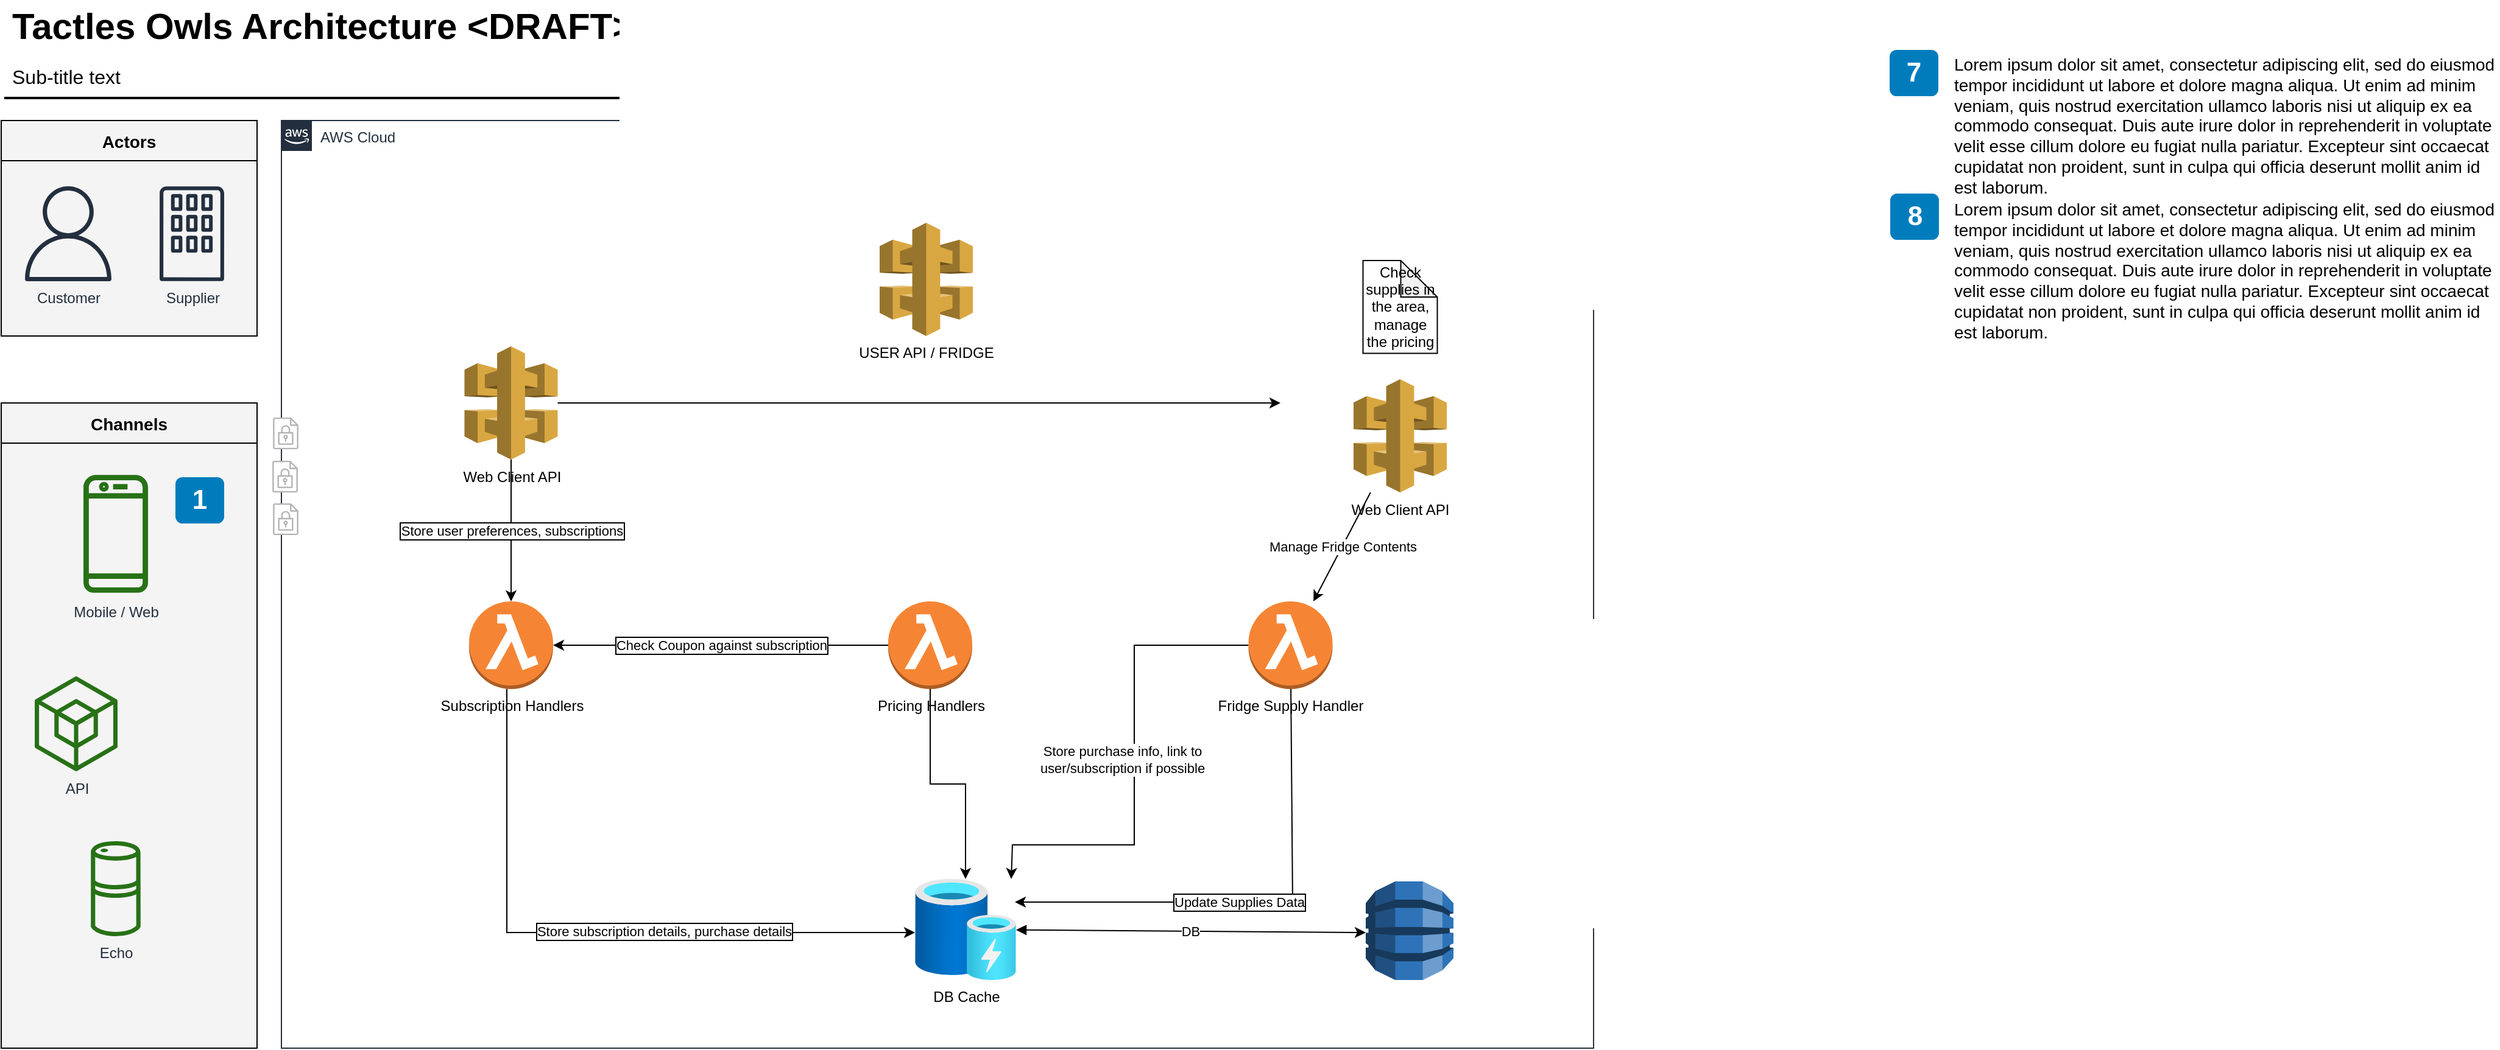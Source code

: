 <mxfile version="13.8.8" type="github">
  <diagram id="Ht1M8jgEwFfnCIfOTk4-" name="Baseline">
    <mxGraphModel dx="1359" dy="834" grid="1" gridSize="10" guides="1" tooltips="1" connect="1" arrows="1" fold="1" page="1" pageScale="1" pageWidth="827" pageHeight="1169" math="0" shadow="0">
      <root>
        <mxCell id="0" />
        <mxCell id="1" parent="0" />
        <mxCell id="jZVaUwOg5UY3L9NAnvdq-71" value="AWS Cloud" style="points=[[0,0],[0.25,0],[0.5,0],[0.75,0],[1,0],[1,0.25],[1,0.5],[1,0.75],[1,1],[0.75,1],[0.5,1],[0.25,1],[0,1],[0,0.75],[0,0.5],[0,0.25]];outlineConnect=0;gradientColor=none;html=1;whiteSpace=wrap;fontSize=12;fontStyle=0;shape=mxgraph.aws4.group;grIcon=mxgraph.aws4.group_aws_cloud_alt;strokeColor=#232F3E;fillColor=none;verticalAlign=top;align=left;spacingLeft=30;fontColor=#232F3E;dashed=0;labelBackgroundColor=none;movable=0;resizable=0;rotatable=0;deletable=0;editable=0;connectable=0;" parent="1" vertex="1">
          <mxGeometry x="260" y="125" width="1077" height="762" as="geometry" />
        </mxCell>
        <mxCell id="-QjtrjUzRDEMRZ5MF8oH-42" value="7" style="rounded=1;whiteSpace=wrap;html=1;fillColor=#007CBD;strokeColor=none;fontColor=#FFFFFF;fontStyle=1;fontSize=22;labelBackgroundColor=none;" parent="1" vertex="1">
          <mxGeometry x="1580" y="67" width="40" height="38" as="geometry" />
        </mxCell>
        <mxCell id="-QjtrjUzRDEMRZ5MF8oH-43" value="8" style="rounded=1;whiteSpace=wrap;html=1;fillColor=#007CBD;strokeColor=none;fontColor=#FFFFFF;fontStyle=1;fontSize=22;labelBackgroundColor=none;" parent="1" vertex="1">
          <mxGeometry x="1580.5" y="185" width="40" height="38" as="geometry" />
        </mxCell>
        <mxCell id="-QjtrjUzRDEMRZ5MF8oH-47" value="Tactles Owls Architecture &amp;lt;DRAFT&amp;gt;" style="text;html=1;resizable=0;points=[];autosize=1;align=left;verticalAlign=top;spacingTop=-4;fontSize=30;fontStyle=1;labelBackgroundColor=none;" parent="1" vertex="1">
          <mxGeometry x="36.5" y="26.5" width="530" height="40" as="geometry" />
        </mxCell>
        <mxCell id="-QjtrjUzRDEMRZ5MF8oH-48" value="Sub-title text&lt;br style=&quot;font-size: 16px&quot;&gt;" style="text;html=1;resizable=0;points=[];autosize=1;align=left;verticalAlign=top;spacingTop=-4;fontSize=16;labelBackgroundColor=none;" parent="1" vertex="1">
          <mxGeometry x="36.5" y="76.5" width="100" height="20" as="geometry" />
        </mxCell>
        <mxCell id="SCVMTBWpLvtzJIhz15lM-1" value="" style="line;strokeWidth=2;html=1;fontSize=14;labelBackgroundColor=none;" parent="1" vertex="1">
          <mxGeometry x="32.5" y="101.5" width="1060" height="10" as="geometry" />
        </mxCell>
        <mxCell id="SCVMTBWpLvtzJIhz15lM-13" value="&lt;span&gt;Lorem ipsum dolor sit amet, consectetur adipiscing elit, sed do eiusmod tempor incididunt ut labore et dolore magna aliqua. Ut enim ad minim veniam, quis nostrud exercitation ullamco laboris nisi ut aliquip ex ea commodo consequat. Duis aute irure dolor in reprehenderit in voluptate velit esse cillum dolore eu fugiat nulla pariatur. Excepteur sint occaecat cupidatat non proident, sunt in culpa qui officia deserunt mollit anim id est laborum.&lt;/span&gt;&lt;br&gt;" style="text;html=1;align=left;verticalAlign=top;spacingTop=-4;fontSize=14;labelBackgroundColor=none;whiteSpace=wrap;" parent="1" vertex="1">
          <mxGeometry x="1631" y="67.5" width="449" height="113" as="geometry" />
        </mxCell>
        <mxCell id="SCVMTBWpLvtzJIhz15lM-14" value="&lt;span&gt;Lorem ipsum dolor sit amet, consectetur adipiscing elit, sed do eiusmod tempor incididunt ut labore et dolore magna aliqua. Ut enim ad minim veniam, quis nostrud exercitation ullamco laboris nisi ut aliquip ex ea commodo consequat. Duis aute irure dolor in reprehenderit in voluptate velit esse cillum dolore eu fugiat nulla pariatur. Excepteur sint occaecat cupidatat non proident, sunt in culpa qui officia deserunt mollit anim id est laborum.&lt;/span&gt;&lt;br&gt;" style="text;html=1;align=left;verticalAlign=top;spacingTop=-4;fontSize=14;labelBackgroundColor=none;whiteSpace=wrap;" parent="1" vertex="1">
          <mxGeometry x="1631" y="186.5" width="449" height="124" as="geometry" />
        </mxCell>
        <mxCell id="jZVaUwOg5UY3L9NAnvdq-59" value="Actors" style="swimlane;fontSize=14;align=center;swimlaneFillColor=#f4f4f4;fillColor=#f4f4f4;collapsible=0;startSize=33;" parent="1" vertex="1">
          <mxGeometry x="30" y="125" width="210" height="177" as="geometry" />
        </mxCell>
        <mxCell id="jZVaUwOg5UY3L9NAnvdq-60" value="Customer" style="outlineConnect=0;fontColor=#232F3E;gradientColor=none;fillColor=#232F3E;strokeColor=none;dashed=0;verticalLabelPosition=bottom;verticalAlign=top;align=center;html=1;fontSize=12;fontStyle=0;aspect=fixed;pointerEvents=1;shape=mxgraph.aws4.user;labelBackgroundColor=none;" parent="jZVaUwOg5UY3L9NAnvdq-59" vertex="1">
          <mxGeometry x="16" y="54" width="78" height="78" as="geometry" />
        </mxCell>
        <mxCell id="jZVaUwOg5UY3L9NAnvdq-61" value="Supplier" style="outlineConnect=0;fontColor=#232F3E;gradientColor=none;fillColor=#232F3E;strokeColor=none;dashed=0;verticalLabelPosition=bottom;verticalAlign=top;align=center;html=1;fontSize=12;fontStyle=0;aspect=fixed;pointerEvents=1;shape=mxgraph.aws4.corporate_data_center;labelBackgroundColor=none;" parent="jZVaUwOg5UY3L9NAnvdq-59" vertex="1">
          <mxGeometry x="130" y="54" width="53" height="78" as="geometry" />
        </mxCell>
        <mxCell id="jZVaUwOg5UY3L9NAnvdq-62" value="Channels" style="swimlane;fontSize=14;align=center;swimlaneFillColor=#f4f4f4;fillColor=#f4f4f4;collapsible=0;startSize=33;" parent="1" vertex="1">
          <mxGeometry x="30" y="357" width="210" height="530" as="geometry" />
        </mxCell>
        <mxCell id="jZVaUwOg5UY3L9NAnvdq-65" value="Mobile / Web" style="outlineConnect=0;fontColor=#232F3E;gradientColor=none;strokeColor=none;fillColor=#277116;dashed=0;verticalLabelPosition=bottom;verticalAlign=top;align=center;html=1;fontSize=12;fontStyle=0;shape=mxgraph.aws4.mobile_client;labelBackgroundColor=none;" parent="jZVaUwOg5UY3L9NAnvdq-62" vertex="1">
          <mxGeometry x="67.5" y="57.5" width="53" height="100" as="geometry" />
        </mxCell>
        <mxCell id="jZVaUwOg5UY3L9NAnvdq-70" value="Echo" style="outlineConnect=0;fontColor=#232F3E;gradientColor=none;fillColor=#277116;strokeColor=none;dashed=0;verticalLabelPosition=bottom;verticalAlign=top;align=center;html=1;fontSize=12;fontStyle=0;aspect=fixed;pointerEvents=1;shape=mxgraph.aws4.echo;labelBackgroundColor=none;" parent="jZVaUwOg5UY3L9NAnvdq-62" vertex="1">
          <mxGeometry x="73.5" y="360" width="41" height="78" as="geometry" />
        </mxCell>
        <mxCell id="jZVaUwOg5UY3L9NAnvdq-95" value="API" style="outlineConnect=0;fontColor=#232F3E;gradientColor=none;fillColor=#277116;strokeColor=none;dashed=0;verticalLabelPosition=bottom;verticalAlign=top;align=center;html=1;fontSize=12;fontStyle=0;aspect=fixed;pointerEvents=1;shape=mxgraph.aws4.external_sdk;labelBackgroundColor=none;" parent="jZVaUwOg5UY3L9NAnvdq-62" vertex="1">
          <mxGeometry x="27.5" y="224.5" width="68" height="78" as="geometry" />
        </mxCell>
        <mxCell id="jZVaUwOg5UY3L9NAnvdq-101" value="1" style="rounded=1;whiteSpace=wrap;html=1;fillColor=#007CBD;strokeColor=none;fontColor=#FFFFFF;fontStyle=1;fontSize=22;labelBackgroundColor=none;" parent="jZVaUwOg5UY3L9NAnvdq-62" vertex="1">
          <mxGeometry x="143" y="61" width="40" height="38" as="geometry" />
        </mxCell>
        <mxCell id="jZVaUwOg5UY3L9NAnvdq-170" value="" style="group" parent="1" vertex="1" connectable="0">
          <mxGeometry x="253.0" y="439.5" width="21" height="26" as="geometry" />
        </mxCell>
        <mxCell id="jZVaUwOg5UY3L9NAnvdq-171" value="" style="rounded=0;whiteSpace=wrap;html=1;labelBackgroundColor=#ffffff;fontSize=14;align=center;strokeColor=none;" parent="jZVaUwOg5UY3L9NAnvdq-170" vertex="1">
          <mxGeometry width="21" height="26" as="geometry" />
        </mxCell>
        <mxCell id="jZVaUwOg5UY3L9NAnvdq-172" value="" style="outlineConnect=0;fontColor=#232F3E;gradientColor=none;fillColor=#B3B3B3;strokeColor=none;dashed=0;verticalLabelPosition=bottom;verticalAlign=top;align=center;html=1;fontSize=12;fontStyle=0;aspect=fixed;pointerEvents=1;shape=mxgraph.aws4.encrypted_data;labelBackgroundColor=#ffffff;" parent="jZVaUwOg5UY3L9NAnvdq-170" vertex="1">
          <mxGeometry width="21" height="26" as="geometry" />
        </mxCell>
        <mxCell id="jZVaUwOg5UY3L9NAnvdq-173" value="" style="group" parent="1" vertex="1" connectable="0">
          <mxGeometry x="252.5" y="404.5" width="21" height="26" as="geometry" />
        </mxCell>
        <mxCell id="jZVaUwOg5UY3L9NAnvdq-174" value="" style="rounded=0;whiteSpace=wrap;html=1;labelBackgroundColor=#ffffff;fontSize=14;align=center;strokeColor=none;" parent="jZVaUwOg5UY3L9NAnvdq-173" vertex="1">
          <mxGeometry width="21" height="26" as="geometry" />
        </mxCell>
        <mxCell id="jZVaUwOg5UY3L9NAnvdq-175" value="" style="outlineConnect=0;fontColor=#232F3E;gradientColor=none;fillColor=#B3B3B3;strokeColor=none;dashed=0;verticalLabelPosition=bottom;verticalAlign=top;align=center;html=1;fontSize=12;fontStyle=0;aspect=fixed;pointerEvents=1;shape=mxgraph.aws4.encrypted_data;labelBackgroundColor=#ffffff;" parent="jZVaUwOg5UY3L9NAnvdq-173" vertex="1">
          <mxGeometry width="21" height="26" as="geometry" />
        </mxCell>
        <mxCell id="jZVaUwOg5UY3L9NAnvdq-176" value="" style="group" parent="1" vertex="1" connectable="0">
          <mxGeometry x="253.0" y="369" width="21" height="26" as="geometry" />
        </mxCell>
        <mxCell id="jZVaUwOg5UY3L9NAnvdq-177" value="" style="rounded=0;whiteSpace=wrap;html=1;labelBackgroundColor=#ffffff;fontSize=14;align=center;strokeColor=none;" parent="jZVaUwOg5UY3L9NAnvdq-176" vertex="1">
          <mxGeometry width="21" height="26" as="geometry" />
        </mxCell>
        <mxCell id="jZVaUwOg5UY3L9NAnvdq-178" value="" style="outlineConnect=0;fontColor=#232F3E;gradientColor=none;fillColor=#B3B3B3;strokeColor=none;dashed=0;verticalLabelPosition=bottom;verticalAlign=top;align=center;html=1;fontSize=12;fontStyle=0;aspect=fixed;pointerEvents=1;shape=mxgraph.aws4.encrypted_data;labelBackgroundColor=#ffffff;" parent="jZVaUwOg5UY3L9NAnvdq-176" vertex="1">
          <mxGeometry width="21" height="26" as="geometry" />
        </mxCell>
        <mxCell id="jZVaUwOg5UY3L9NAnvdq-179" value="" style="group" parent="1" vertex="1" connectable="0">
          <mxGeometry x="1350" y="384.5" width="21" height="26" as="geometry" />
        </mxCell>
        <mxCell id="jZVaUwOg5UY3L9NAnvdq-180" value="" style="rounded=0;whiteSpace=wrap;html=1;labelBackgroundColor=#ffffff;fontSize=14;align=center;strokeColor=none;" parent="jZVaUwOg5UY3L9NAnvdq-179" vertex="1">
          <mxGeometry width="21" height="26" as="geometry" />
        </mxCell>
        <mxCell id="gl3oY4MYR-EuyxaPfRnC-24" value="Store user preferences, subscriptions" style="edgeStyle=none;rounded=0;orthogonalLoop=1;jettySize=auto;html=1;startArrow=none;startFill=0;labelBorderColor=#000000;" edge="1" parent="1" source="gl3oY4MYR-EuyxaPfRnC-5" target="gl3oY4MYR-EuyxaPfRnC-7">
          <mxGeometry relative="1" as="geometry" />
        </mxCell>
        <mxCell id="gl3oY4MYR-EuyxaPfRnC-27" style="rounded=0;orthogonalLoop=1;jettySize=auto;html=1;startArrow=none;startFill=0;" edge="1" parent="1" source="gl3oY4MYR-EuyxaPfRnC-5">
          <mxGeometry relative="1" as="geometry">
            <mxPoint x="1080" y="357" as="targetPoint" />
          </mxGeometry>
        </mxCell>
        <mxCell id="gl3oY4MYR-EuyxaPfRnC-5" value="Web Client API" style="outlineConnect=0;dashed=0;verticalLabelPosition=bottom;verticalAlign=top;align=center;html=1;shape=mxgraph.aws3.api_gateway;fillColor=#D9A741;gradientColor=none;" vertex="1" parent="1">
          <mxGeometry x="410.25" y="310.5" width="76.5" height="93" as="geometry" />
        </mxCell>
        <mxCell id="gl3oY4MYR-EuyxaPfRnC-6" value="USER API / FRIDGE" style="outlineConnect=0;dashed=0;verticalLabelPosition=bottom;verticalAlign=top;align=center;html=1;shape=mxgraph.aws3.api_gateway;fillColor=#D9A741;gradientColor=none;" vertex="1" parent="1">
          <mxGeometry x="751" y="209" width="76.5" height="93" as="geometry" />
        </mxCell>
        <mxCell id="gl3oY4MYR-EuyxaPfRnC-16" style="edgeStyle=orthogonalEdgeStyle;rounded=0;orthogonalLoop=1;jettySize=auto;html=1;" edge="1" parent="1" source="gl3oY4MYR-EuyxaPfRnC-7" target="gl3oY4MYR-EuyxaPfRnC-13">
          <mxGeometry relative="1" as="geometry">
            <Array as="points">
              <mxPoint x="445" y="792" />
            </Array>
          </mxGeometry>
        </mxCell>
        <mxCell id="gl3oY4MYR-EuyxaPfRnC-18" value="Store subscription details, purchase details" style="edgeLabel;html=1;align=center;verticalAlign=middle;resizable=0;points=[];labelBorderColor=#000000;" vertex="1" connectable="0" parent="gl3oY4MYR-EuyxaPfRnC-16">
          <mxGeometry x="-0.193" y="59" relative="1" as="geometry">
            <mxPoint x="112.5" y="57.5" as="offset" />
          </mxGeometry>
        </mxCell>
        <mxCell id="gl3oY4MYR-EuyxaPfRnC-7" value="Subscription Handlers" style="outlineConnect=0;dashed=0;verticalLabelPosition=bottom;verticalAlign=top;align=center;html=1;shape=mxgraph.aws3.lambda_function;fillColor=#F58534;gradientColor=none;" vertex="1" parent="1">
          <mxGeometry x="414" y="520" width="69" height="72" as="geometry" />
        </mxCell>
        <mxCell id="gl3oY4MYR-EuyxaPfRnC-17" style="edgeStyle=orthogonalEdgeStyle;rounded=0;orthogonalLoop=1;jettySize=auto;html=1;" edge="1" parent="1" source="gl3oY4MYR-EuyxaPfRnC-8" target="gl3oY4MYR-EuyxaPfRnC-13">
          <mxGeometry relative="1" as="geometry" />
        </mxCell>
        <mxCell id="gl3oY4MYR-EuyxaPfRnC-19" value="Check Coupon against subscription&lt;br&gt;" style="edgeStyle=orthogonalEdgeStyle;rounded=0;orthogonalLoop=1;jettySize=auto;html=1;labelBorderColor=#000000;" edge="1" parent="1" source="gl3oY4MYR-EuyxaPfRnC-8" target="gl3oY4MYR-EuyxaPfRnC-7">
          <mxGeometry relative="1" as="geometry" />
        </mxCell>
        <mxCell id="gl3oY4MYR-EuyxaPfRnC-8" value="Pricing Handlers" style="outlineConnect=0;dashed=0;verticalLabelPosition=bottom;verticalAlign=top;align=center;html=1;shape=mxgraph.aws3.lambda_function;fillColor=#F58534;gradientColor=none;" vertex="1" parent="1">
          <mxGeometry x="758" y="520" width="69" height="72" as="geometry" />
        </mxCell>
        <mxCell id="gl3oY4MYR-EuyxaPfRnC-20" value="Store purchase info, link to &lt;br&gt;user/subscription if possible" style="edgeStyle=none;rounded=0;orthogonalLoop=1;jettySize=auto;html=1;startArrow=none;startFill=0;exitX=0;exitY=0.5;exitDx=0;exitDy=0;exitPerimeter=0;entryX=0.952;entryY=0;entryDx=0;entryDy=0;entryPerimeter=0;" edge="1" parent="1" source="gl3oY4MYR-EuyxaPfRnC-11" target="gl3oY4MYR-EuyxaPfRnC-13">
          <mxGeometry x="-0.029" y="-10" relative="1" as="geometry">
            <mxPoint x="1010" y="590" as="sourcePoint" />
            <Array as="points">
              <mxPoint x="960" y="556" />
              <mxPoint x="960" y="720" />
              <mxPoint x="860" y="720" />
            </Array>
            <mxPoint as="offset" />
          </mxGeometry>
        </mxCell>
        <mxCell id="gl3oY4MYR-EuyxaPfRnC-21" value="Update Supplies Data" style="edgeStyle=none;rounded=0;orthogonalLoop=1;jettySize=auto;html=1;startArrow=none;startFill=0;entryX=0.988;entryY=0.229;entryDx=0;entryDy=0;entryPerimeter=0;labelBorderColor=#000000;" edge="1" parent="1" source="gl3oY4MYR-EuyxaPfRnC-11" target="gl3oY4MYR-EuyxaPfRnC-13">
          <mxGeometry x="-0.109" y="-40" relative="1" as="geometry">
            <mxPoint x="964.5" y="760" as="targetPoint" />
            <Array as="points">
              <mxPoint x="1090" y="767" />
            </Array>
            <mxPoint x="-40" y="40" as="offset" />
          </mxGeometry>
        </mxCell>
        <mxCell id="gl3oY4MYR-EuyxaPfRnC-11" value="Fridge Supply Handler" style="outlineConnect=0;dashed=0;verticalLabelPosition=bottom;verticalAlign=top;align=center;html=1;shape=mxgraph.aws3.lambda_function;fillColor=#F58534;gradientColor=none;" vertex="1" parent="1">
          <mxGeometry x="1053.75" y="520" width="69" height="72" as="geometry" />
        </mxCell>
        <mxCell id="gl3oY4MYR-EuyxaPfRnC-12" value="" style="outlineConnect=0;dashed=0;verticalLabelPosition=bottom;verticalAlign=top;align=center;html=1;shape=mxgraph.aws3.dynamo_db;fillColor=#2E73B8;gradientColor=none;" vertex="1" parent="1">
          <mxGeometry x="1150" y="750" width="72" height="81" as="geometry" />
        </mxCell>
        <mxCell id="gl3oY4MYR-EuyxaPfRnC-15" value="DB" style="rounded=0;orthogonalLoop=1;jettySize=auto;html=1;verticalAlign=middle;startArrow=block;startFill=1;" edge="1" parent="1" source="gl3oY4MYR-EuyxaPfRnC-13">
          <mxGeometry relative="1" as="geometry">
            <mxPoint x="1150" y="792" as="targetPoint" />
          </mxGeometry>
        </mxCell>
        <mxCell id="gl3oY4MYR-EuyxaPfRnC-13" value="DB Cache" style="aspect=fixed;html=1;points=[];align=center;image;fontSize=12;image=img/lib/azure2/general/Cache.svg;" vertex="1" parent="1">
          <mxGeometry x="780" y="748" width="83" height="83" as="geometry" />
        </mxCell>
        <mxCell id="gl3oY4MYR-EuyxaPfRnC-25" value="Manage Fridge Contents" style="edgeStyle=none;rounded=0;orthogonalLoop=1;jettySize=auto;html=1;startArrow=none;startFill=0;" edge="1" parent="1" source="gl3oY4MYR-EuyxaPfRnC-22" target="gl3oY4MYR-EuyxaPfRnC-11">
          <mxGeometry relative="1" as="geometry" />
        </mxCell>
        <mxCell id="gl3oY4MYR-EuyxaPfRnC-22" value="Web Client API" style="outlineConnect=0;dashed=0;verticalLabelPosition=bottom;verticalAlign=top;align=center;html=1;shape=mxgraph.aws3.api_gateway;fillColor=#D9A741;gradientColor=none;" vertex="1" parent="1">
          <mxGeometry x="1140" y="337.5" width="76.5" height="93" as="geometry" />
        </mxCell>
        <mxCell id="gl3oY4MYR-EuyxaPfRnC-26" value="Check supplies in the area, manage the pricing" style="shape=note;whiteSpace=wrap;html=1;backgroundOutline=1;darkOpacity=0.05;" vertex="1" parent="1">
          <mxGeometry x="1147.75" y="240" width="61" height="76.25" as="geometry" />
        </mxCell>
      </root>
    </mxGraphModel>
  </diagram>
</mxfile>
